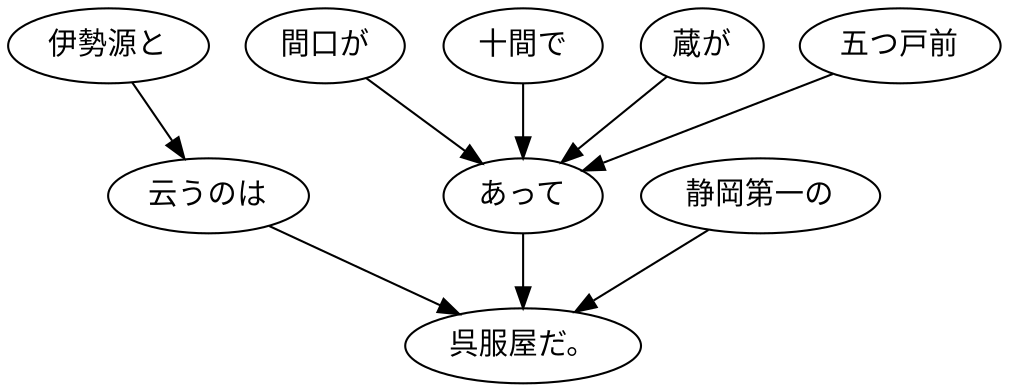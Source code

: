 digraph graph3689 {
	node0 [label="伊勢源と"];
	node1 [label="云うのは"];
	node2 [label="間口が"];
	node3 [label="十間で"];
	node4 [label="蔵が"];
	node5 [label="五つ戸前"];
	node6 [label="あって"];
	node7 [label="静岡第一の"];
	node8 [label="呉服屋だ。"];
	node0 -> node1;
	node1 -> node8;
	node2 -> node6;
	node3 -> node6;
	node4 -> node6;
	node5 -> node6;
	node6 -> node8;
	node7 -> node8;
}
